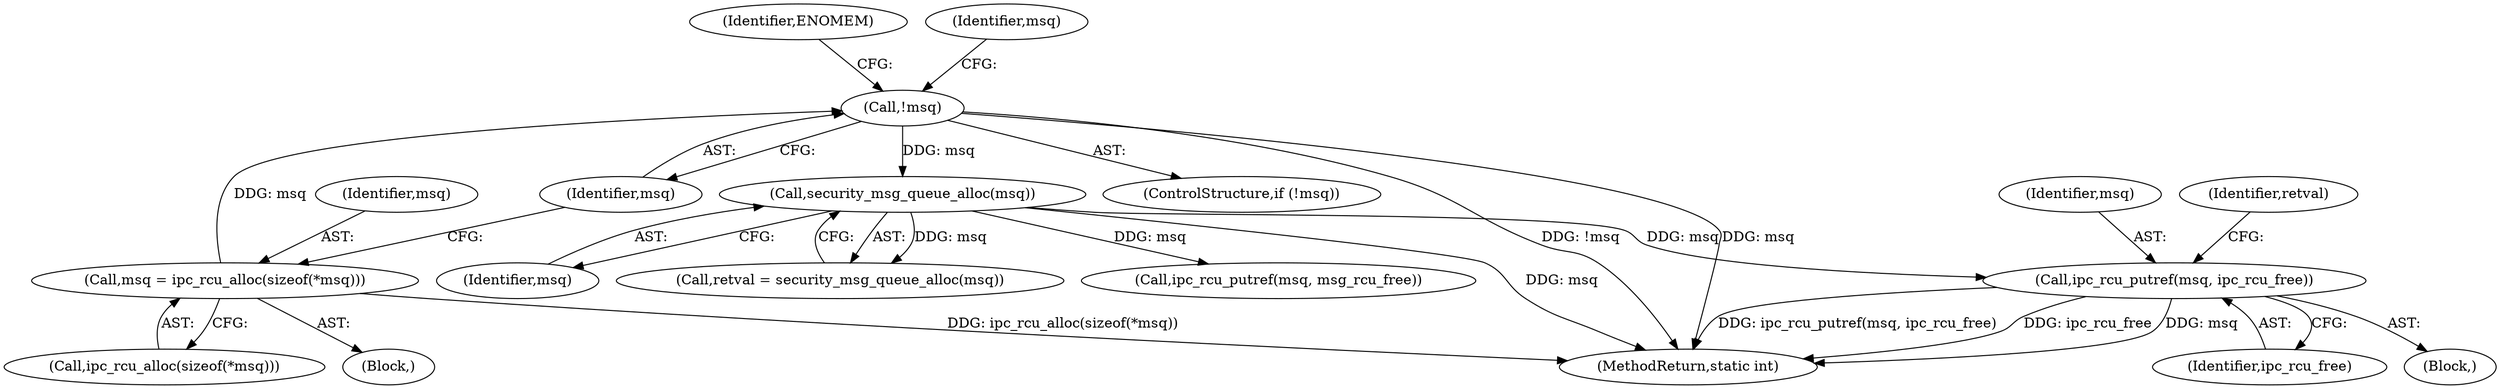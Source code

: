 digraph "0_linux_b9a532277938798b53178d5a66af6e2915cb27cf@pointer" {
"1000162" [label="(Call,ipc_rcu_putref(msq, ipc_rcu_free))"];
"1000157" [label="(Call,security_msg_queue_alloc(msq))"];
"1000127" [label="(Call,!msq)"];
"1000120" [label="(Call,msq = ipc_rcu_alloc(sizeof(*msq)))"];
"1000131" [label="(Identifier,ENOMEM)"];
"1000256" [label="(MethodReturn,static int)"];
"1000135" [label="(Identifier,msq)"];
"1000104" [label="(Block,)"];
"1000126" [label="(ControlStructure,if (!msq))"];
"1000157" [label="(Call,security_msg_queue_alloc(msq))"];
"1000127" [label="(Call,!msq)"];
"1000163" [label="(Identifier,msq)"];
"1000164" [label="(Identifier,ipc_rcu_free)"];
"1000120" [label="(Call,msq = ipc_rcu_alloc(sizeof(*msq)))"];
"1000155" [label="(Call,retval = security_msg_queue_alloc(msq))"];
"1000121" [label="(Identifier,msq)"];
"1000128" [label="(Identifier,msq)"];
"1000185" [label="(Call,ipc_rcu_putref(msq, msg_rcu_free))"];
"1000122" [label="(Call,ipc_rcu_alloc(sizeof(*msq)))"];
"1000161" [label="(Block,)"];
"1000158" [label="(Identifier,msq)"];
"1000166" [label="(Identifier,retval)"];
"1000162" [label="(Call,ipc_rcu_putref(msq, ipc_rcu_free))"];
"1000162" -> "1000161"  [label="AST: "];
"1000162" -> "1000164"  [label="CFG: "];
"1000163" -> "1000162"  [label="AST: "];
"1000164" -> "1000162"  [label="AST: "];
"1000166" -> "1000162"  [label="CFG: "];
"1000162" -> "1000256"  [label="DDG: ipc_rcu_free"];
"1000162" -> "1000256"  [label="DDG: msq"];
"1000162" -> "1000256"  [label="DDG: ipc_rcu_putref(msq, ipc_rcu_free)"];
"1000157" -> "1000162"  [label="DDG: msq"];
"1000157" -> "1000155"  [label="AST: "];
"1000157" -> "1000158"  [label="CFG: "];
"1000158" -> "1000157"  [label="AST: "];
"1000155" -> "1000157"  [label="CFG: "];
"1000157" -> "1000256"  [label="DDG: msq"];
"1000157" -> "1000155"  [label="DDG: msq"];
"1000127" -> "1000157"  [label="DDG: msq"];
"1000157" -> "1000185"  [label="DDG: msq"];
"1000127" -> "1000126"  [label="AST: "];
"1000127" -> "1000128"  [label="CFG: "];
"1000128" -> "1000127"  [label="AST: "];
"1000131" -> "1000127"  [label="CFG: "];
"1000135" -> "1000127"  [label="CFG: "];
"1000127" -> "1000256"  [label="DDG: !msq"];
"1000127" -> "1000256"  [label="DDG: msq"];
"1000120" -> "1000127"  [label="DDG: msq"];
"1000120" -> "1000104"  [label="AST: "];
"1000120" -> "1000122"  [label="CFG: "];
"1000121" -> "1000120"  [label="AST: "];
"1000122" -> "1000120"  [label="AST: "];
"1000128" -> "1000120"  [label="CFG: "];
"1000120" -> "1000256"  [label="DDG: ipc_rcu_alloc(sizeof(*msq))"];
}
